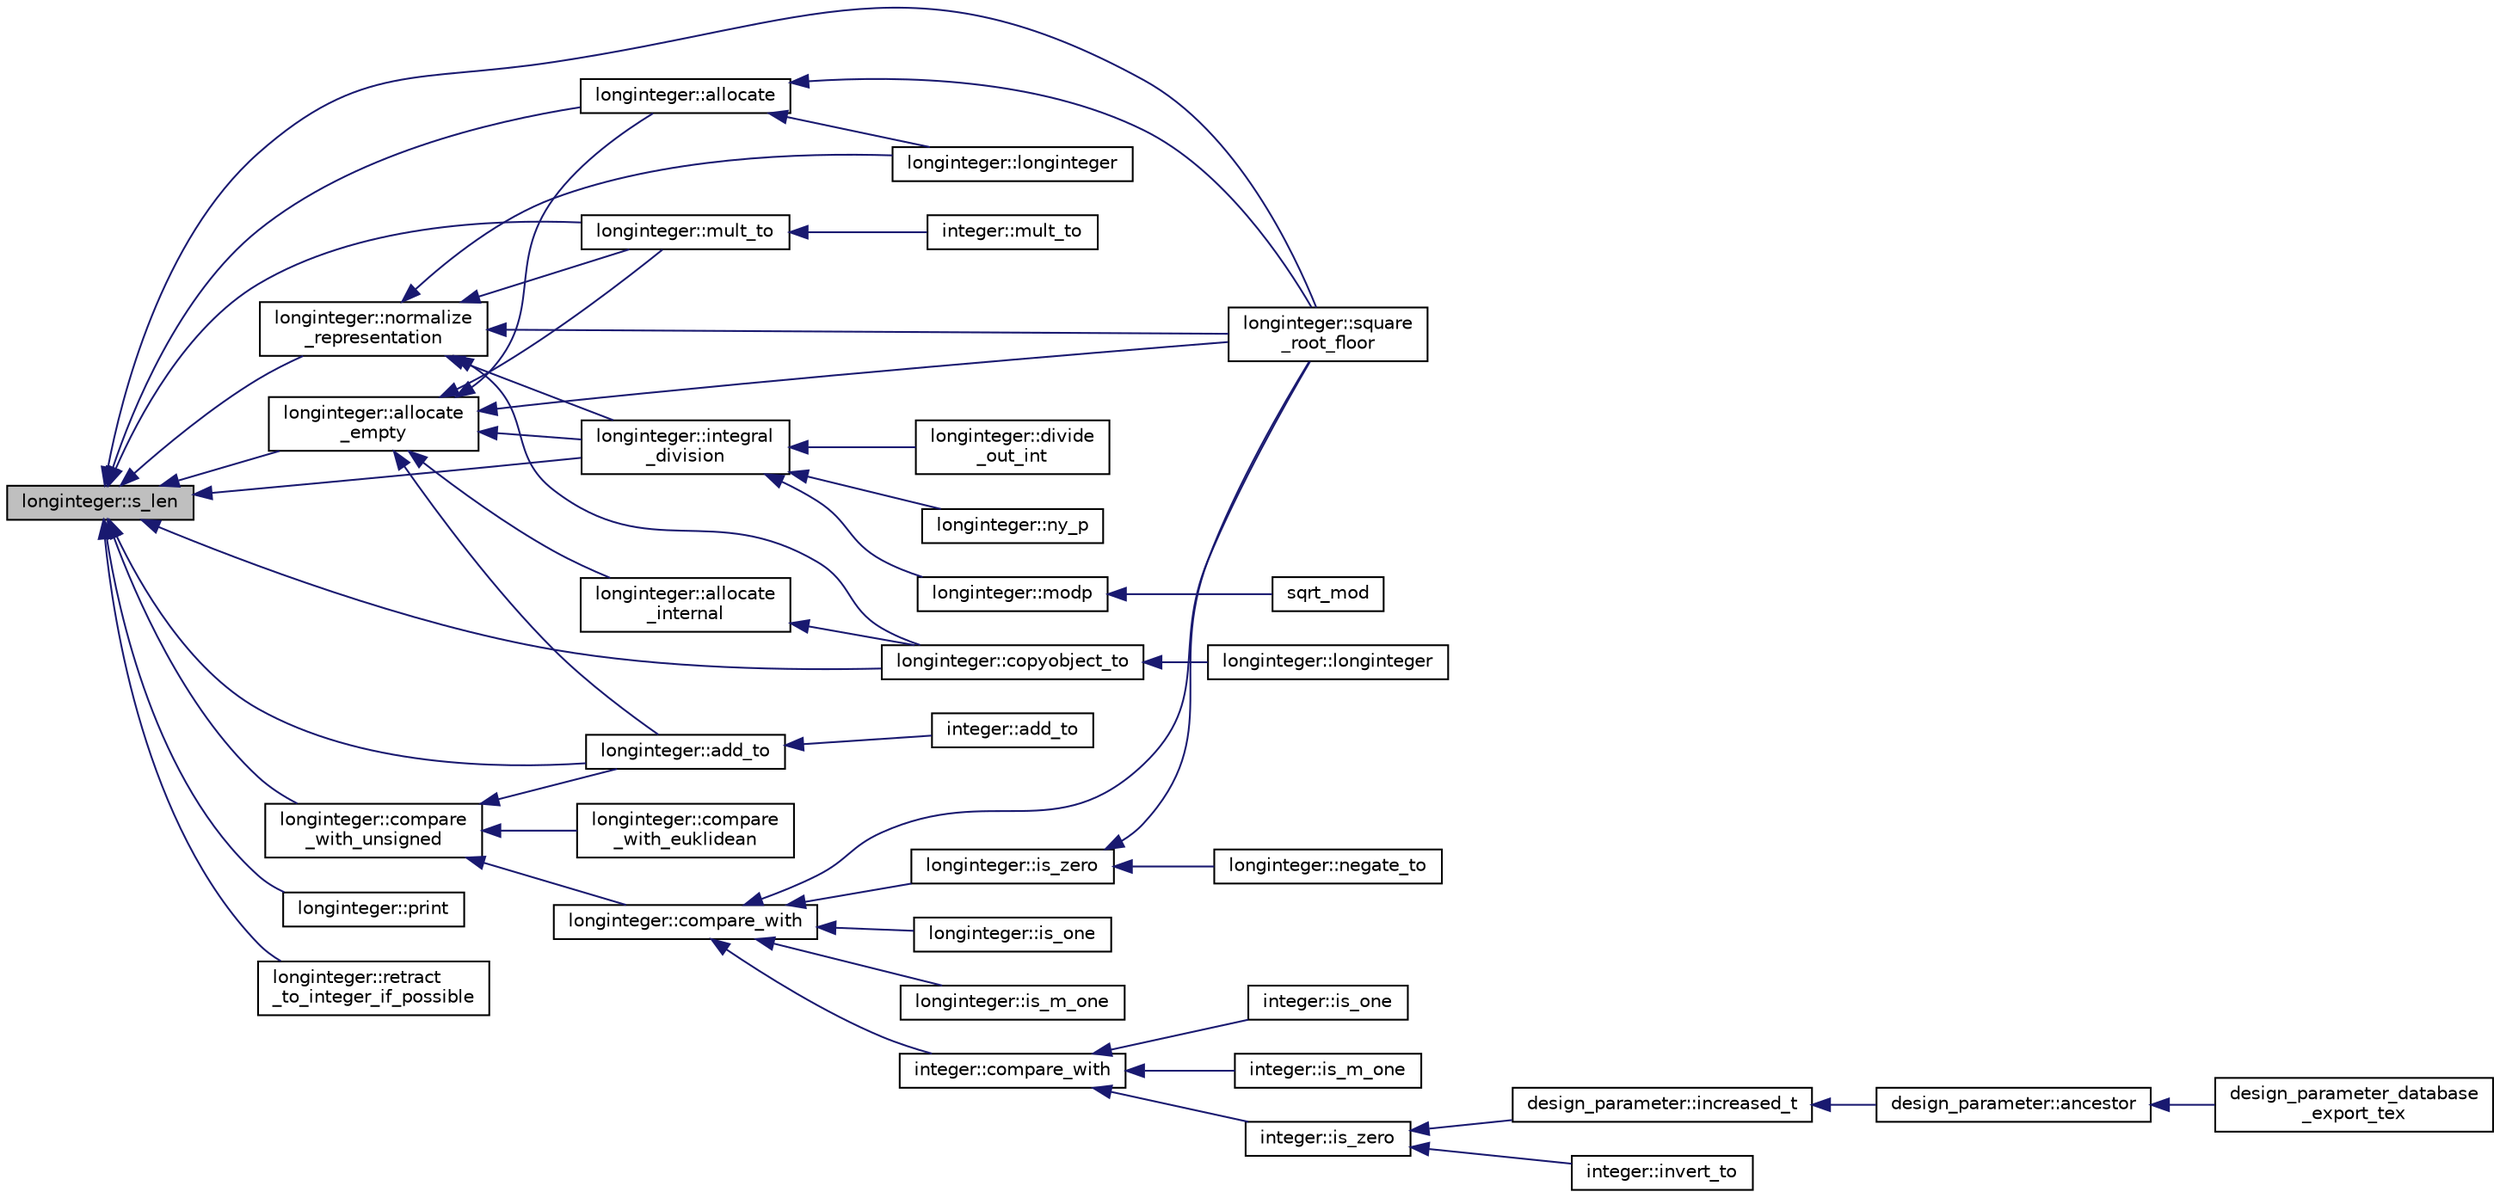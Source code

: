 digraph "longinteger::s_len"
{
  edge [fontname="Helvetica",fontsize="10",labelfontname="Helvetica",labelfontsize="10"];
  node [fontname="Helvetica",fontsize="10",shape=record];
  rankdir="LR";
  Node1625 [label="longinteger::s_len",height=0.2,width=0.4,color="black", fillcolor="grey75", style="filled", fontcolor="black"];
  Node1625 -> Node1626 [dir="back",color="midnightblue",fontsize="10",style="solid",fontname="Helvetica"];
  Node1626 [label="longinteger::copyobject_to",height=0.2,width=0.4,color="black", fillcolor="white", style="filled",URL="$d3/d71/classlonginteger.html#ae894d5c96d74d0c19a09527956a14493"];
  Node1626 -> Node1627 [dir="back",color="midnightblue",fontsize="10",style="solid",fontname="Helvetica"];
  Node1627 [label="longinteger::longinteger",height=0.2,width=0.4,color="black", fillcolor="white", style="filled",URL="$d3/d71/classlonginteger.html#a30553f5083f01e86aae9e00630852617"];
  Node1625 -> Node1628 [dir="back",color="midnightblue",fontsize="10",style="solid",fontname="Helvetica"];
  Node1628 [label="longinteger::print",height=0.2,width=0.4,color="black", fillcolor="white", style="filled",URL="$d3/d71/classlonginteger.html#a21d99160318418ba5bc8318254d2caf8"];
  Node1625 -> Node1629 [dir="back",color="midnightblue",fontsize="10",style="solid",fontname="Helvetica"];
  Node1629 [label="longinteger::allocate",height=0.2,width=0.4,color="black", fillcolor="white", style="filled",URL="$d3/d71/classlonginteger.html#a6d5f2429a98a2fea96aa605d1a6b1e6e"];
  Node1629 -> Node1630 [dir="back",color="midnightblue",fontsize="10",style="solid",fontname="Helvetica"];
  Node1630 [label="longinteger::longinteger",height=0.2,width=0.4,color="black", fillcolor="white", style="filled",URL="$d3/d71/classlonginteger.html#a46c003f48c7bb112056651dae89c8e72"];
  Node1629 -> Node1631 [dir="back",color="midnightblue",fontsize="10",style="solid",fontname="Helvetica"];
  Node1631 [label="longinteger::square\l_root_floor",height=0.2,width=0.4,color="black", fillcolor="white", style="filled",URL="$d3/d71/classlonginteger.html#a1b5b30f8bc750d1304390f518e43aa0f"];
  Node1625 -> Node1632 [dir="back",color="midnightblue",fontsize="10",style="solid",fontname="Helvetica"];
  Node1632 [label="longinteger::allocate\l_empty",height=0.2,width=0.4,color="black", fillcolor="white", style="filled",URL="$d3/d71/classlonginteger.html#a40b25b8aed02337972489655293eda99"];
  Node1632 -> Node1629 [dir="back",color="midnightblue",fontsize="10",style="solid",fontname="Helvetica"];
  Node1632 -> Node1633 [dir="back",color="midnightblue",fontsize="10",style="solid",fontname="Helvetica"];
  Node1633 [label="longinteger::allocate\l_internal",height=0.2,width=0.4,color="black", fillcolor="white", style="filled",URL="$d3/d71/classlonginteger.html#af2df35d345485e9cd3c3088a80ec232d"];
  Node1633 -> Node1626 [dir="back",color="midnightblue",fontsize="10",style="solid",fontname="Helvetica"];
  Node1632 -> Node1634 [dir="back",color="midnightblue",fontsize="10",style="solid",fontname="Helvetica"];
  Node1634 [label="longinteger::mult_to",height=0.2,width=0.4,color="black", fillcolor="white", style="filled",URL="$d3/d71/classlonginteger.html#a1afdab43a82be7dfd40ff41da28735d2"];
  Node1634 -> Node1635 [dir="back",color="midnightblue",fontsize="10",style="solid",fontname="Helvetica"];
  Node1635 [label="integer::mult_to",height=0.2,width=0.4,color="black", fillcolor="white", style="filled",URL="$d0/de5/classinteger.html#a7f4f072c0d9c6b15660d80e81496dffc"];
  Node1632 -> Node1636 [dir="back",color="midnightblue",fontsize="10",style="solid",fontname="Helvetica"];
  Node1636 [label="longinteger::add_to",height=0.2,width=0.4,color="black", fillcolor="white", style="filled",URL="$d3/d71/classlonginteger.html#a457c74224b83d9fbfc904a391baab7ed"];
  Node1636 -> Node1637 [dir="back",color="midnightblue",fontsize="10",style="solid",fontname="Helvetica"];
  Node1637 [label="integer::add_to",height=0.2,width=0.4,color="black", fillcolor="white", style="filled",URL="$d0/de5/classinteger.html#a3f6fe19fe4f2948364b1e75a6dfec47f"];
  Node1632 -> Node1638 [dir="back",color="midnightblue",fontsize="10",style="solid",fontname="Helvetica"];
  Node1638 [label="longinteger::integral\l_division",height=0.2,width=0.4,color="black", fillcolor="white", style="filled",URL="$d3/d71/classlonginteger.html#a692f761cfc91770ca40ab5c2df4bd358"];
  Node1638 -> Node1639 [dir="back",color="midnightblue",fontsize="10",style="solid",fontname="Helvetica"];
  Node1639 [label="longinteger::modp",height=0.2,width=0.4,color="black", fillcolor="white", style="filled",URL="$d3/d71/classlonginteger.html#a4c554e7aa704ace8b97448c6d27fd4bd"];
  Node1639 -> Node1640 [dir="back",color="midnightblue",fontsize="10",style="solid",fontname="Helvetica"];
  Node1640 [label="sqrt_mod",height=0.2,width=0.4,color="black", fillcolor="white", style="filled",URL="$d3/d72/global_8_c.html#a8b9a700cdc4cf3ca42c28e6435945ade"];
  Node1638 -> Node1641 [dir="back",color="midnightblue",fontsize="10",style="solid",fontname="Helvetica"];
  Node1641 [label="longinteger::ny_p",height=0.2,width=0.4,color="black", fillcolor="white", style="filled",URL="$d3/d71/classlonginteger.html#a2e791f6e15c1ef6f7cd2dd3bf0a6d4c1"];
  Node1638 -> Node1642 [dir="back",color="midnightblue",fontsize="10",style="solid",fontname="Helvetica"];
  Node1642 [label="longinteger::divide\l_out_int",height=0.2,width=0.4,color="black", fillcolor="white", style="filled",URL="$d3/d71/classlonginteger.html#ac4b65023c8de701153491d80577dfb9b"];
  Node1632 -> Node1631 [dir="back",color="midnightblue",fontsize="10",style="solid",fontname="Helvetica"];
  Node1625 -> Node1643 [dir="back",color="midnightblue",fontsize="10",style="solid",fontname="Helvetica"];
  Node1643 [label="longinteger::normalize\l_representation",height=0.2,width=0.4,color="black", fillcolor="white", style="filled",URL="$d3/d71/classlonginteger.html#a5e03d4e260c963943ba123114314c88b"];
  Node1643 -> Node1630 [dir="back",color="midnightblue",fontsize="10",style="solid",fontname="Helvetica"];
  Node1643 -> Node1626 [dir="back",color="midnightblue",fontsize="10",style="solid",fontname="Helvetica"];
  Node1643 -> Node1634 [dir="back",color="midnightblue",fontsize="10",style="solid",fontname="Helvetica"];
  Node1643 -> Node1638 [dir="back",color="midnightblue",fontsize="10",style="solid",fontname="Helvetica"];
  Node1643 -> Node1631 [dir="back",color="midnightblue",fontsize="10",style="solid",fontname="Helvetica"];
  Node1625 -> Node1644 [dir="back",color="midnightblue",fontsize="10",style="solid",fontname="Helvetica"];
  Node1644 [label="longinteger::compare\l_with_unsigned",height=0.2,width=0.4,color="black", fillcolor="white", style="filled",URL="$d3/d71/classlonginteger.html#ab08011cadec55cf084dbffcb74bb4991"];
  Node1644 -> Node1645 [dir="back",color="midnightblue",fontsize="10",style="solid",fontname="Helvetica"];
  Node1645 [label="longinteger::compare_with",height=0.2,width=0.4,color="black", fillcolor="white", style="filled",URL="$d3/d71/classlonginteger.html#aaa504bac9b133d50b5ac50768f97db9d"];
  Node1645 -> Node1646 [dir="back",color="midnightblue",fontsize="10",style="solid",fontname="Helvetica"];
  Node1646 [label="integer::compare_with",height=0.2,width=0.4,color="black", fillcolor="white", style="filled",URL="$d0/de5/classinteger.html#a20cc8d8d4913e9ee746c6758bbb2e62a"];
  Node1646 -> Node1647 [dir="back",color="midnightblue",fontsize="10",style="solid",fontname="Helvetica"];
  Node1647 [label="integer::is_zero",height=0.2,width=0.4,color="black", fillcolor="white", style="filled",URL="$d0/de5/classinteger.html#ab92500013b2342ab5c24355bc91bad64"];
  Node1647 -> Node1648 [dir="back",color="midnightblue",fontsize="10",style="solid",fontname="Helvetica"];
  Node1648 [label="design_parameter::increased_t",height=0.2,width=0.4,color="black", fillcolor="white", style="filled",URL="$da/d94/classdesign__parameter.html#a8f39a90927d51e3cb3772bc98c94d7d0"];
  Node1648 -> Node1649 [dir="back",color="midnightblue",fontsize="10",style="solid",fontname="Helvetica"];
  Node1649 [label="design_parameter::ancestor",height=0.2,width=0.4,color="black", fillcolor="white", style="filled",URL="$da/d94/classdesign__parameter.html#abd616d2e29cde6f3e797abab001af0c6"];
  Node1649 -> Node1650 [dir="back",color="midnightblue",fontsize="10",style="solid",fontname="Helvetica"];
  Node1650 [label="design_parameter_database\l_export_tex",height=0.2,width=0.4,color="black", fillcolor="white", style="filled",URL="$d9/d60/discreta_8h.html#a075808c1cf57d126d15a0d7794716de7"];
  Node1647 -> Node1651 [dir="back",color="midnightblue",fontsize="10",style="solid",fontname="Helvetica"];
  Node1651 [label="integer::invert_to",height=0.2,width=0.4,color="black", fillcolor="white", style="filled",URL="$d0/de5/classinteger.html#a9a991b285677b99b4879034e31648b7a"];
  Node1646 -> Node1652 [dir="back",color="midnightblue",fontsize="10",style="solid",fontname="Helvetica"];
  Node1652 [label="integer::is_one",height=0.2,width=0.4,color="black", fillcolor="white", style="filled",URL="$d0/de5/classinteger.html#acf8faabd4ed20f9580605714b5b73a5f"];
  Node1646 -> Node1653 [dir="back",color="midnightblue",fontsize="10",style="solid",fontname="Helvetica"];
  Node1653 [label="integer::is_m_one",height=0.2,width=0.4,color="black", fillcolor="white", style="filled",URL="$d0/de5/classinteger.html#a7585957656c1152035411e066a4f0053"];
  Node1645 -> Node1654 [dir="back",color="midnightblue",fontsize="10",style="solid",fontname="Helvetica"];
  Node1654 [label="longinteger::is_zero",height=0.2,width=0.4,color="black", fillcolor="white", style="filled",URL="$d3/d71/classlonginteger.html#aa40fbd6c28e40a7a19cb29b8999afbc0"];
  Node1654 -> Node1655 [dir="back",color="midnightblue",fontsize="10",style="solid",fontname="Helvetica"];
  Node1655 [label="longinteger::negate_to",height=0.2,width=0.4,color="black", fillcolor="white", style="filled",URL="$d3/d71/classlonginteger.html#a1de6a5663bb80562dee0e6ca1a808ff1"];
  Node1654 -> Node1631 [dir="back",color="midnightblue",fontsize="10",style="solid",fontname="Helvetica"];
  Node1645 -> Node1656 [dir="back",color="midnightblue",fontsize="10",style="solid",fontname="Helvetica"];
  Node1656 [label="longinteger::is_one",height=0.2,width=0.4,color="black", fillcolor="white", style="filled",URL="$d3/d71/classlonginteger.html#a2e169e4ac876ac8694af28468fdfd060"];
  Node1645 -> Node1657 [dir="back",color="midnightblue",fontsize="10",style="solid",fontname="Helvetica"];
  Node1657 [label="longinteger::is_m_one",height=0.2,width=0.4,color="black", fillcolor="white", style="filled",URL="$d3/d71/classlonginteger.html#aa47d6521fc1dc8058d9eaa516caefabe"];
  Node1645 -> Node1631 [dir="back",color="midnightblue",fontsize="10",style="solid",fontname="Helvetica"];
  Node1644 -> Node1636 [dir="back",color="midnightblue",fontsize="10",style="solid",fontname="Helvetica"];
  Node1644 -> Node1658 [dir="back",color="midnightblue",fontsize="10",style="solid",fontname="Helvetica"];
  Node1658 [label="longinteger::compare\l_with_euklidean",height=0.2,width=0.4,color="black", fillcolor="white", style="filled",URL="$d3/d71/classlonginteger.html#a71b27b9c767c0da8964151323810f315"];
  Node1625 -> Node1634 [dir="back",color="midnightblue",fontsize="10",style="solid",fontname="Helvetica"];
  Node1625 -> Node1636 [dir="back",color="midnightblue",fontsize="10",style="solid",fontname="Helvetica"];
  Node1625 -> Node1638 [dir="back",color="midnightblue",fontsize="10",style="solid",fontname="Helvetica"];
  Node1625 -> Node1631 [dir="back",color="midnightblue",fontsize="10",style="solid",fontname="Helvetica"];
  Node1625 -> Node1659 [dir="back",color="midnightblue",fontsize="10",style="solid",fontname="Helvetica"];
  Node1659 [label="longinteger::retract\l_to_integer_if_possible",height=0.2,width=0.4,color="black", fillcolor="white", style="filled",URL="$d3/d71/classlonginteger.html#a650d1f82c87e1f6a59a54a50e340394e"];
}
